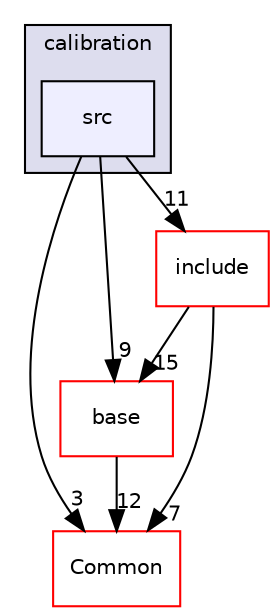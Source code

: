 digraph "/home/travis/build/AliceO2Group/AliceO2/Detectors/TPC/calibration/src" {
  bgcolor=transparent;
  compound=true
  node [ fontsize="10", fontname="Helvetica"];
  edge [ labelfontsize="10", labelfontname="Helvetica"];
  subgraph clusterdir_4995562033b321477cfe3c34a14a5189 {
    graph [ bgcolor="#ddddee", pencolor="black", label="calibration" fontname="Helvetica", fontsize="10", URL="dir_4995562033b321477cfe3c34a14a5189.html"]
  dir_dd8aaa5a15077027057ed7b7af59c9da [shape=box, label="src", style="filled", fillcolor="#eeeeff", pencolor="black", URL="dir_dd8aaa5a15077027057ed7b7af59c9da.html"];
  }
  dir_677b030cc750909e4cd27413873678d8 [shape=box label="base" color="red" URL="dir_677b030cc750909e4cd27413873678d8.html"];
  dir_4ab6b4cc6a7edbff49100e9123df213f [shape=box label="Common" color="red" URL="dir_4ab6b4cc6a7edbff49100e9123df213f.html"];
  dir_2168d348e8784d0b706f7ff616321664 [shape=box label="include" color="red" URL="dir_2168d348e8784d0b706f7ff616321664.html"];
  dir_677b030cc750909e4cd27413873678d8->dir_4ab6b4cc6a7edbff49100e9123df213f [headlabel="12", labeldistance=1.5 headhref="dir_000050_000027.html"];
  dir_dd8aaa5a15077027057ed7b7af59c9da->dir_677b030cc750909e4cd27413873678d8 [headlabel="9", labeldistance=1.5 headhref="dir_000590_000050.html"];
  dir_dd8aaa5a15077027057ed7b7af59c9da->dir_4ab6b4cc6a7edbff49100e9123df213f [headlabel="3", labeldistance=1.5 headhref="dir_000590_000027.html"];
  dir_dd8aaa5a15077027057ed7b7af59c9da->dir_2168d348e8784d0b706f7ff616321664 [headlabel="11", labeldistance=1.5 headhref="dir_000590_000583.html"];
  dir_2168d348e8784d0b706f7ff616321664->dir_677b030cc750909e4cd27413873678d8 [headlabel="15", labeldistance=1.5 headhref="dir_000583_000050.html"];
  dir_2168d348e8784d0b706f7ff616321664->dir_4ab6b4cc6a7edbff49100e9123df213f [headlabel="7", labeldistance=1.5 headhref="dir_000583_000027.html"];
}
